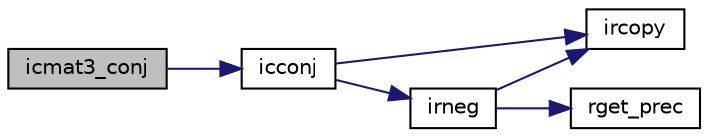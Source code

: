 digraph "icmat3_conj"
{
  edge [fontname="Helvetica",fontsize="10",labelfontname="Helvetica",labelfontsize="10"];
  node [fontname="Helvetica",fontsize="10",shape=record];
  rankdir="LR";
  Node35 [label="icmat3_conj",height=0.2,width=0.4,color="black", fillcolor="grey75", style="filled", fontcolor="black"];
  Node35 -> Node36 [color="midnightblue",fontsize="10",style="solid",fontname="Helvetica"];
  Node36 [label="icconj",height=0.2,width=0.4,color="black", fillcolor="white", style="filled",URL="$icmulti_8c.html#aeda1293ecab82c2ca6e146b9a5bc4eb8",tooltip="複素共役 [y0,y1]=conj([x0,x1]) "];
  Node36 -> Node37 [color="midnightblue",fontsize="10",style="solid",fontname="Helvetica"];
  Node37 [label="ircopy",height=0.2,width=0.4,color="black", fillcolor="white", style="filled",URL="$irmulti_8c.html#aaf2192a33e04cbba12da47550fde287e",tooltip="コピー [y0,y1]=[x0,x1]. "];
  Node36 -> Node38 [color="midnightblue",fontsize="10",style="solid",fontname="Helvetica"];
  Node38 [label="irneg",height=0.2,width=0.4,color="black", fillcolor="white", style="filled",URL="$irmulti_8c.html#aab8b9f471b47e8054152264de875f9ae",tooltip="符号の反転 [y0,y1]=-[x0,x1]. "];
  Node38 -> Node39 [color="midnightblue",fontsize="10",style="solid",fontname="Helvetica"];
  Node39 [label="rget_prec",height=0.2,width=0.4,color="black", fillcolor="white", style="filled",URL="$is__rmulti_8h.html#ad9bc8d534620527dc3c46ef4c9d04442",tooltip="rmulti型の浮動小数点数の精度(ビット数)を取得. "];
  Node38 -> Node37 [color="midnightblue",fontsize="10",style="solid",fontname="Helvetica"];
}
